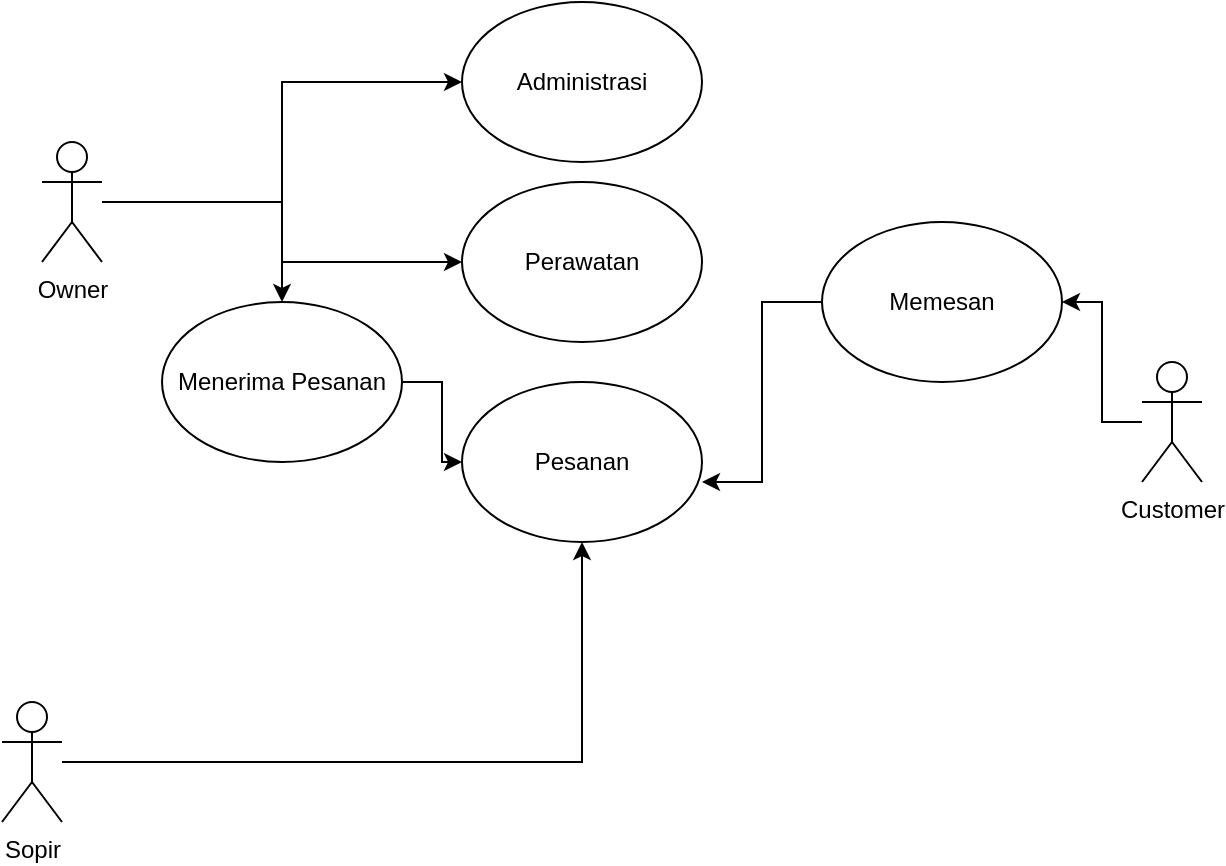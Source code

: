 <mxfile version="13.6.4" type="github">
  <diagram id="qN626dvrizsYWT_taCNK" name="Page-1">
    <mxGraphModel dx="868" dy="423" grid="1" gridSize="10" guides="1" tooltips="1" connect="1" arrows="1" fold="1" page="1" pageScale="1" pageWidth="850" pageHeight="1100" math="0" shadow="0">
      <root>
        <mxCell id="0" />
        <mxCell id="1" parent="0" />
        <mxCell id="YqMcXy0jqZ0BlBXW9kBg-16" style="edgeStyle=orthogonalEdgeStyle;rounded=0;orthogonalLoop=1;jettySize=auto;html=1;entryX=1;entryY=0.5;entryDx=0;entryDy=0;" edge="1" parent="1" source="YqMcXy0jqZ0BlBXW9kBg-2" target="YqMcXy0jqZ0BlBXW9kBg-12">
          <mxGeometry relative="1" as="geometry" />
        </mxCell>
        <mxCell id="YqMcXy0jqZ0BlBXW9kBg-2" value="Customer" style="shape=umlActor;verticalLabelPosition=bottom;verticalAlign=top;html=1;outlineConnect=0;" vertex="1" parent="1">
          <mxGeometry x="750" y="210" width="30" height="60" as="geometry" />
        </mxCell>
        <mxCell id="YqMcXy0jqZ0BlBXW9kBg-14" style="edgeStyle=orthogonalEdgeStyle;rounded=0;orthogonalLoop=1;jettySize=auto;html=1;entryX=0.5;entryY=0;entryDx=0;entryDy=0;" edge="1" parent="1" source="YqMcXy0jqZ0BlBXW9kBg-3" target="YqMcXy0jqZ0BlBXW9kBg-10">
          <mxGeometry relative="1" as="geometry" />
        </mxCell>
        <mxCell id="YqMcXy0jqZ0BlBXW9kBg-18" style="edgeStyle=orthogonalEdgeStyle;rounded=0;orthogonalLoop=1;jettySize=auto;html=1;" edge="1" parent="1" source="YqMcXy0jqZ0BlBXW9kBg-3" target="YqMcXy0jqZ0BlBXW9kBg-8">
          <mxGeometry relative="1" as="geometry" />
        </mxCell>
        <mxCell id="YqMcXy0jqZ0BlBXW9kBg-19" style="edgeStyle=orthogonalEdgeStyle;rounded=0;orthogonalLoop=1;jettySize=auto;html=1;" edge="1" parent="1" source="YqMcXy0jqZ0BlBXW9kBg-3" target="YqMcXy0jqZ0BlBXW9kBg-9">
          <mxGeometry relative="1" as="geometry" />
        </mxCell>
        <mxCell id="YqMcXy0jqZ0BlBXW9kBg-3" value="Owner" style="shape=umlActor;verticalLabelPosition=bottom;verticalAlign=top;html=1;outlineConnect=0;" vertex="1" parent="1">
          <mxGeometry x="200" y="100" width="30" height="60" as="geometry" />
        </mxCell>
        <mxCell id="YqMcXy0jqZ0BlBXW9kBg-25" style="edgeStyle=orthogonalEdgeStyle;rounded=0;orthogonalLoop=1;jettySize=auto;html=1;" edge="1" parent="1" source="YqMcXy0jqZ0BlBXW9kBg-5" target="YqMcXy0jqZ0BlBXW9kBg-11">
          <mxGeometry relative="1" as="geometry" />
        </mxCell>
        <mxCell id="YqMcXy0jqZ0BlBXW9kBg-5" value="Sopir" style="shape=umlActor;verticalLabelPosition=bottom;verticalAlign=top;html=1;outlineConnect=0;" vertex="1" parent="1">
          <mxGeometry x="180" y="380" width="30" height="60" as="geometry" />
        </mxCell>
        <mxCell id="YqMcXy0jqZ0BlBXW9kBg-8" value="Administrasi" style="ellipse;whiteSpace=wrap;html=1;" vertex="1" parent="1">
          <mxGeometry x="410" y="30" width="120" height="80" as="geometry" />
        </mxCell>
        <mxCell id="YqMcXy0jqZ0BlBXW9kBg-9" value="Perawatan" style="ellipse;whiteSpace=wrap;html=1;" vertex="1" parent="1">
          <mxGeometry x="410" y="120" width="120" height="80" as="geometry" />
        </mxCell>
        <mxCell id="YqMcXy0jqZ0BlBXW9kBg-15" style="edgeStyle=orthogonalEdgeStyle;rounded=0;orthogonalLoop=1;jettySize=auto;html=1;" edge="1" parent="1" source="YqMcXy0jqZ0BlBXW9kBg-10" target="YqMcXy0jqZ0BlBXW9kBg-11">
          <mxGeometry relative="1" as="geometry" />
        </mxCell>
        <mxCell id="YqMcXy0jqZ0BlBXW9kBg-10" value="Menerima Pesanan" style="ellipse;whiteSpace=wrap;html=1;" vertex="1" parent="1">
          <mxGeometry x="260" y="180" width="120" height="80" as="geometry" />
        </mxCell>
        <mxCell id="YqMcXy0jqZ0BlBXW9kBg-11" value="Pesanan" style="ellipse;whiteSpace=wrap;html=1;" vertex="1" parent="1">
          <mxGeometry x="410" y="220" width="120" height="80" as="geometry" />
        </mxCell>
        <mxCell id="YqMcXy0jqZ0BlBXW9kBg-17" style="edgeStyle=orthogonalEdgeStyle;rounded=0;orthogonalLoop=1;jettySize=auto;html=1;entryX=1;entryY=0.625;entryDx=0;entryDy=0;entryPerimeter=0;" edge="1" parent="1" source="YqMcXy0jqZ0BlBXW9kBg-12" target="YqMcXy0jqZ0BlBXW9kBg-11">
          <mxGeometry relative="1" as="geometry" />
        </mxCell>
        <mxCell id="YqMcXy0jqZ0BlBXW9kBg-12" value="Memesan" style="ellipse;whiteSpace=wrap;html=1;" vertex="1" parent="1">
          <mxGeometry x="590" y="140" width="120" height="80" as="geometry" />
        </mxCell>
      </root>
    </mxGraphModel>
  </diagram>
</mxfile>
